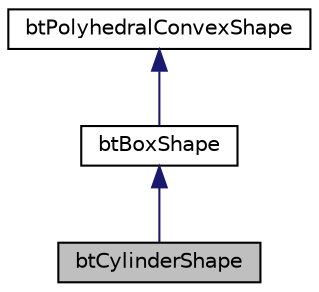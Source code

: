 digraph G
{
  edge [fontname="Helvetica",fontsize="10",labelfontname="Helvetica",labelfontsize="10"];
  node [fontname="Helvetica",fontsize="10",shape=record];
  Node1 [label="btCylinderShape",height=0.2,width=0.4,color="black", fillcolor="grey75", style="filled" fontcolor="black"];
  Node2 -> Node1 [dir="back",color="midnightblue",fontsize="10",style="solid",fontname="Helvetica"];
  Node2 [label="btBoxShape",height=0.2,width=0.4,color="black", fillcolor="white", style="filled",URL="$classbtBoxShape.html",tooltip="btBoxShape implements both a feature based (vertex/edge/plane) and implicit (getSupportingVertex) Box..."];
  Node3 -> Node2 [dir="back",color="midnightblue",fontsize="10",style="solid",fontname="Helvetica"];
  Node3 [label="btPolyhedralConvexShape",height=0.2,width=0.4,color="black", fillcolor="white", style="filled",URL="$classbtPolyhedralConvexShape.html",tooltip="PolyhedralConvexShape is an interface class for feature based (vertex/edge/face) convex shapes..."];
}
